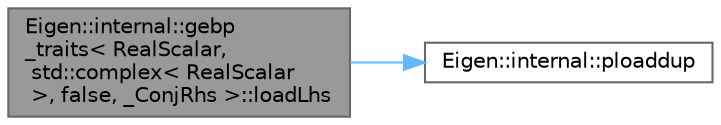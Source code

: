 digraph "Eigen::internal::gebp_traits&lt; RealScalar, std::complex&lt; RealScalar &gt;, false, _ConjRhs &gt;::loadLhs"
{
 // LATEX_PDF_SIZE
  bgcolor="transparent";
  edge [fontname=Helvetica,fontsize=10,labelfontname=Helvetica,labelfontsize=10];
  node [fontname=Helvetica,fontsize=10,shape=box,height=0.2,width=0.4];
  rankdir="LR";
  Node1 [id="Node000001",label="Eigen::internal::gebp\l_traits\< RealScalar,\l std::complex\< RealScalar\l \>, false, _ConjRhs \>::loadLhs",height=0.2,width=0.4,color="gray40", fillcolor="grey60", style="filled", fontcolor="black",tooltip=" "];
  Node1 -> Node2 [id="edge1_Node000001_Node000002",color="steelblue1",style="solid",tooltip=" "];
  Node2 [id="Node000002",label="Eigen::internal::ploaddup",height=0.2,width=0.4,color="grey40", fillcolor="white", style="filled",URL="$namespace_eigen_1_1internal.html#aa32bad7af5be0497a9f91179d1572479",tooltip=" "];
}
